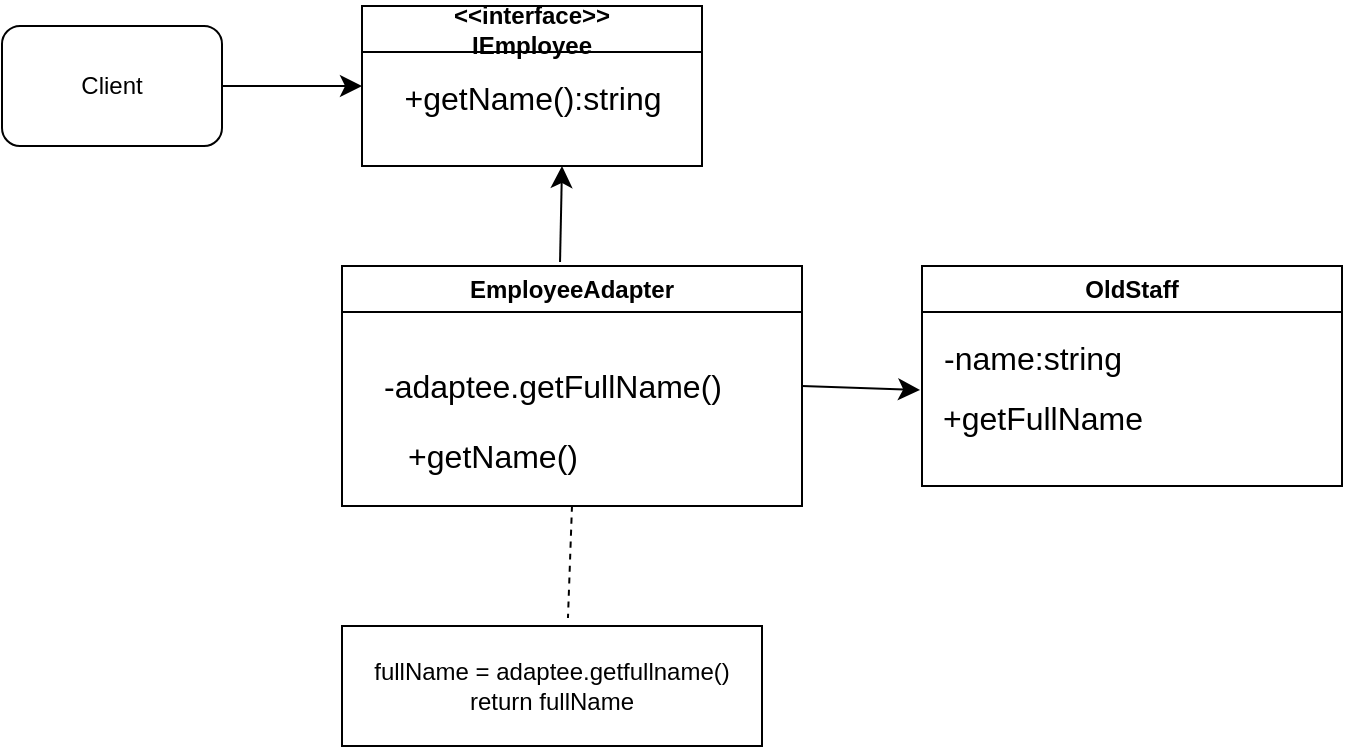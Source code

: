 <mxfile version="27.1.6">
  <diagram name="Trang-1" id="nnMiBLq0IgEboJ2MzLRy">
    <mxGraphModel dx="1665" dy="795" grid="1" gridSize="10" guides="1" tooltips="1" connect="1" arrows="1" fold="1" page="1" pageScale="1" pageWidth="827" pageHeight="1169" math="0" shadow="0">
      <root>
        <mxCell id="0" />
        <mxCell id="1" parent="0" />
        <mxCell id="OAaeXt9npY48hcZr9-dU-15" style="edgeStyle=none;curved=1;rounded=0;orthogonalLoop=1;jettySize=auto;html=1;exitX=1;exitY=0.5;exitDx=0;exitDy=0;entryX=0;entryY=0.5;entryDx=0;entryDy=0;fontSize=12;startSize=8;endSize=8;" edge="1" parent="1" source="OAaeXt9npY48hcZr9-dU-1" target="OAaeXt9npY48hcZr9-dU-2">
          <mxGeometry relative="1" as="geometry" />
        </mxCell>
        <mxCell id="OAaeXt9npY48hcZr9-dU-1" value="Client" style="rounded=1;whiteSpace=wrap;html=1;" vertex="1" parent="1">
          <mxGeometry x="30" y="180" width="110" height="60" as="geometry" />
        </mxCell>
        <mxCell id="OAaeXt9npY48hcZr9-dU-2" value="&amp;lt;&amp;lt;interface&amp;gt;&amp;gt;&lt;div&gt;IEmployee&lt;/div&gt;" style="swimlane;whiteSpace=wrap;html=1;" vertex="1" parent="1">
          <mxGeometry x="210" y="170" width="170" height="80" as="geometry" />
        </mxCell>
        <mxCell id="OAaeXt9npY48hcZr9-dU-3" value="+getName():string" style="text;html=1;align=center;verticalAlign=middle;resizable=0;points=[];autosize=1;strokeColor=none;fillColor=none;fontSize=16;" vertex="1" parent="OAaeXt9npY48hcZr9-dU-2">
          <mxGeometry x="10" y="31" width="150" height="30" as="geometry" />
        </mxCell>
        <mxCell id="OAaeXt9npY48hcZr9-dU-4" value="EmployeeAdapter" style="swimlane;whiteSpace=wrap;html=1;" vertex="1" parent="1">
          <mxGeometry x="200" y="300" width="230" height="120" as="geometry" />
        </mxCell>
        <mxCell id="OAaeXt9npY48hcZr9-dU-5" value="-adaptee.getFullName()" style="text;html=1;align=center;verticalAlign=middle;resizable=0;points=[];autosize=1;strokeColor=none;fillColor=none;fontSize=16;" vertex="1" parent="OAaeXt9npY48hcZr9-dU-4">
          <mxGeometry x="10" y="45" width="190" height="30" as="geometry" />
        </mxCell>
        <mxCell id="OAaeXt9npY48hcZr9-dU-6" value="+getName()" style="text;html=1;align=center;verticalAlign=middle;resizable=0;points=[];autosize=1;strokeColor=none;fillColor=none;fontSize=16;" vertex="1" parent="OAaeXt9npY48hcZr9-dU-4">
          <mxGeometry x="20" y="80" width="110" height="30" as="geometry" />
        </mxCell>
        <mxCell id="OAaeXt9npY48hcZr9-dU-7" value="OldStaff" style="swimlane;whiteSpace=wrap;html=1;" vertex="1" parent="1">
          <mxGeometry x="490" y="300" width="210" height="110" as="geometry" />
        </mxCell>
        <mxCell id="OAaeXt9npY48hcZr9-dU-8" value="-name:string" style="text;html=1;align=center;verticalAlign=middle;resizable=0;points=[];autosize=1;strokeColor=none;fillColor=none;fontSize=16;" vertex="1" parent="OAaeXt9npY48hcZr9-dU-7">
          <mxGeometry y="31" width="110" height="30" as="geometry" />
        </mxCell>
        <mxCell id="OAaeXt9npY48hcZr9-dU-9" value="+getFullName" style="text;html=1;align=center;verticalAlign=middle;resizable=0;points=[];autosize=1;strokeColor=none;fillColor=none;fontSize=16;" vertex="1" parent="OAaeXt9npY48hcZr9-dU-7">
          <mxGeometry y="61" width="120" height="30" as="geometry" />
        </mxCell>
        <mxCell id="OAaeXt9npY48hcZr9-dU-12" value="fullName = adaptee.getfullname()&lt;div&gt;return fullName&lt;/div&gt;" style="rounded=0;whiteSpace=wrap;html=1;" vertex="1" parent="1">
          <mxGeometry x="200" y="480" width="210" height="60" as="geometry" />
        </mxCell>
        <mxCell id="OAaeXt9npY48hcZr9-dU-18" value="" style="endArrow=classic;html=1;rounded=0;fontSize=12;startSize=8;endSize=8;curved=1;exitX=0.474;exitY=-0.017;exitDx=0;exitDy=0;exitPerimeter=0;" edge="1" parent="1" source="OAaeXt9npY48hcZr9-dU-4">
          <mxGeometry width="50" height="50" relative="1" as="geometry">
            <mxPoint x="660" y="440" as="sourcePoint" />
            <mxPoint x="310" y="250" as="targetPoint" />
          </mxGeometry>
        </mxCell>
        <mxCell id="OAaeXt9npY48hcZr9-dU-19" value="" style="endArrow=classic;html=1;rounded=0;fontSize=12;startSize=8;endSize=8;curved=1;exitX=1;exitY=0.5;exitDx=0;exitDy=0;entryX=-0.008;entryY=0.033;entryDx=0;entryDy=0;entryPerimeter=0;" edge="1" parent="1" source="OAaeXt9npY48hcZr9-dU-4" target="OAaeXt9npY48hcZr9-dU-9">
          <mxGeometry width="50" height="50" relative="1" as="geometry">
            <mxPoint x="660" y="440" as="sourcePoint" />
            <mxPoint x="710" y="390" as="targetPoint" />
          </mxGeometry>
        </mxCell>
        <mxCell id="OAaeXt9npY48hcZr9-dU-20" value="" style="endArrow=none;dashed=1;html=1;rounded=0;fontSize=12;startSize=8;endSize=8;curved=1;exitX=0.5;exitY=1;exitDx=0;exitDy=0;entryX=0.538;entryY=-0.067;entryDx=0;entryDy=0;entryPerimeter=0;" edge="1" parent="1" source="OAaeXt9npY48hcZr9-dU-4" target="OAaeXt9npY48hcZr9-dU-12">
          <mxGeometry width="50" height="50" relative="1" as="geometry">
            <mxPoint x="660" y="440" as="sourcePoint" />
            <mxPoint x="710" y="390" as="targetPoint" />
          </mxGeometry>
        </mxCell>
      </root>
    </mxGraphModel>
  </diagram>
</mxfile>
